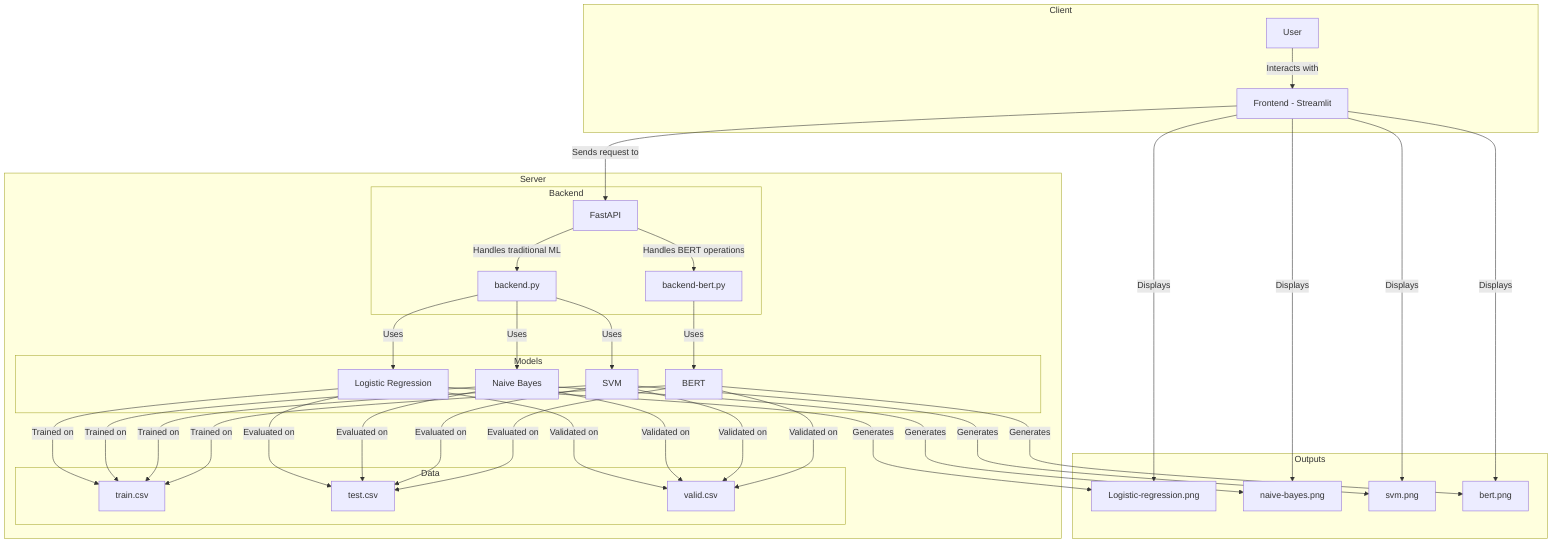 graph TD
    subgraph Client
        A[User]
        B[Frontend - Streamlit]
    end

    subgraph Server
        subgraph Backend
            C[FastAPI]
            D[backend.py]
            E[backend-bert.py]
        end

        subgraph Models
            F[Logistic Regression]
            G[Naive Bayes]
            H[SVM]
            I[BERT]
        end

        subgraph Data
            J[train.csv]
            K[test.csv]
            L[valid.csv]
        end
    end

    subgraph Outputs
        M[Logistic-regression.png]
        N[naive-bayes.png]
        O[svm.png]
        P[bert.png]
    end

    A -->|Interacts with| B
    B -->|Sends request to| C
    C -->|Handles traditional ML| D
    C -->|Handles BERT operations| E
    D -->|Uses| F
    D -->|Uses| G
    D -->|Uses| H
    E -->|Uses| I
    F -->|Trained on| J
    G -->|Trained on| J
    H -->|Trained on| J
    I -->|Trained on| J
    F -->|Evaluated on| K
    G -->|Evaluated on| K
    H -->|Evaluated on| K
    I -->|Evaluated on| K
    F -->|Validated on| L
    G -->|Validated on| L
    H -->|Validated on| L
    I -->|Validated on| L
    F -->|Generates| M
    G -->|Generates| N
    H -->|Generates| O
    I -->|Generates| P
    B -->|Displays| M
    B -->|Displays| N
    B -->|Displays| O
    B -->|Displays| P